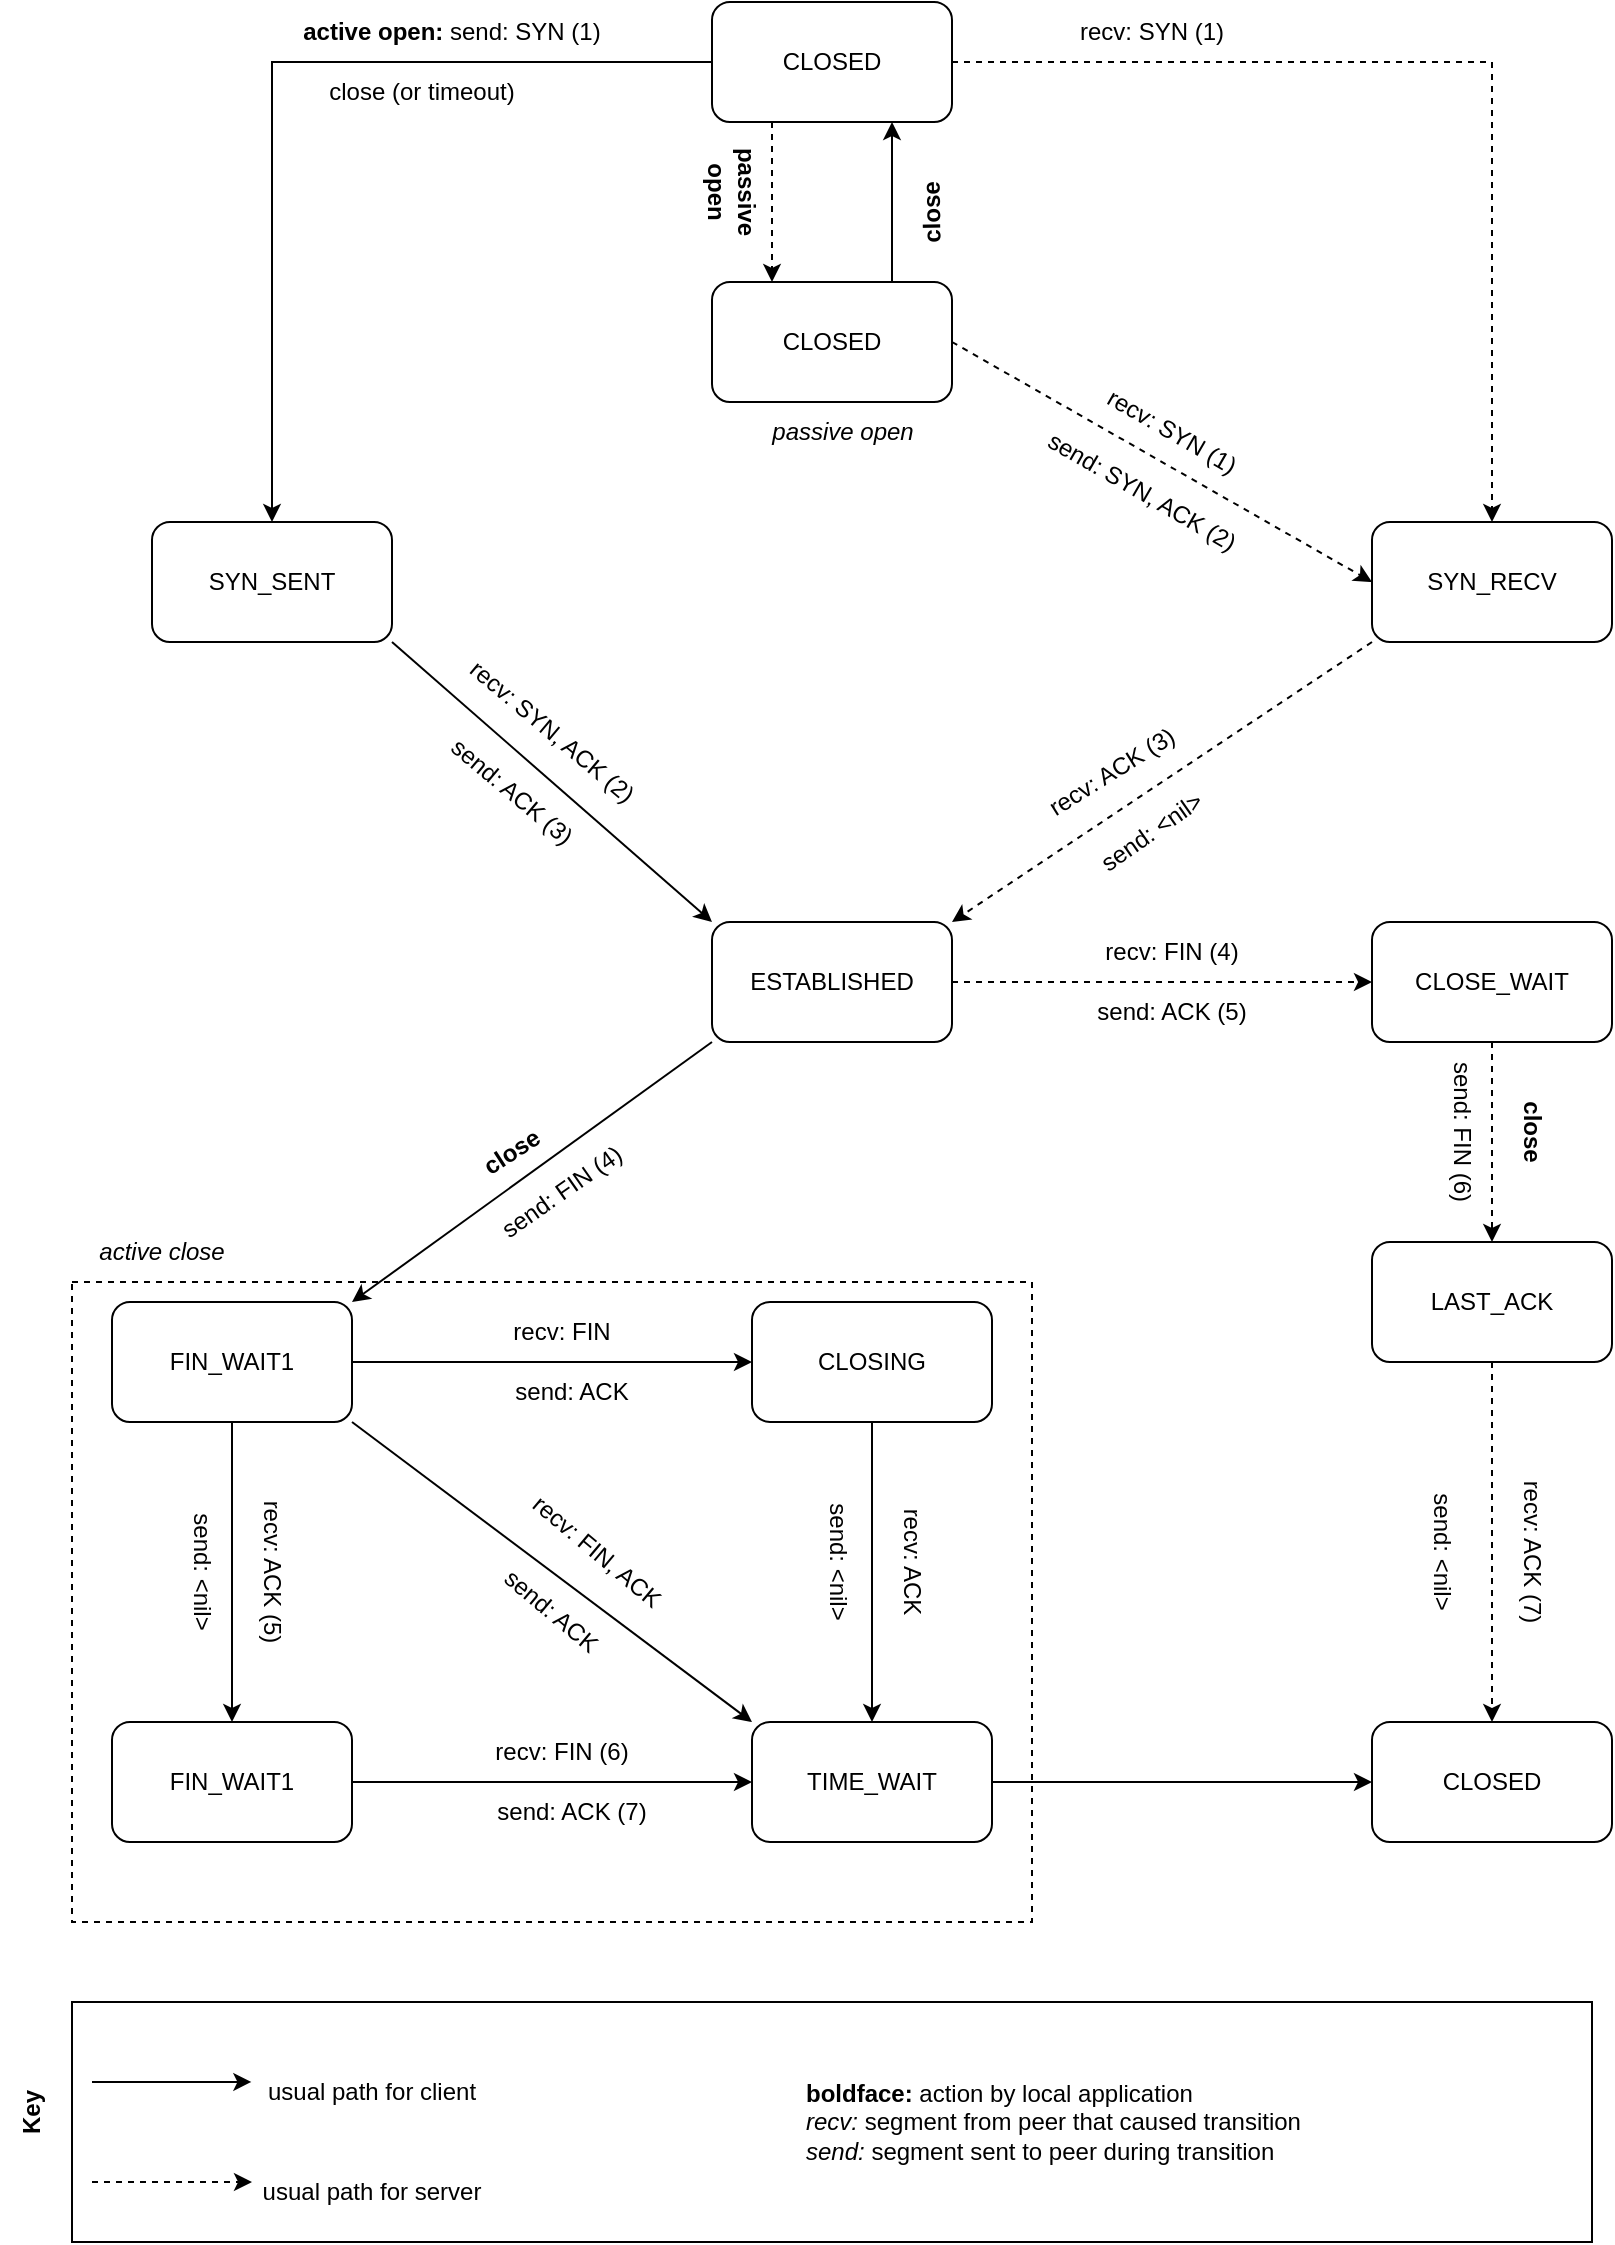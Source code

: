<mxfile version="27.1.1">
  <diagram name="Page-1" id="3ZngSQx3QDIN_D5j1vdW">
    <mxGraphModel dx="1595" dy="898" grid="1" gridSize="10" guides="1" tooltips="1" connect="1" arrows="1" fold="1" page="1" pageScale="1" pageWidth="850" pageHeight="1100" math="0" shadow="0">
      <root>
        <mxCell id="0" />
        <mxCell id="1" parent="0" />
        <mxCell id="7s9qfy1FpKt1Sq4vfBmT-4" style="edgeStyle=orthogonalEdgeStyle;rounded=0;orthogonalLoop=1;jettySize=auto;html=1;exitX=0;exitY=0.5;exitDx=0;exitDy=0;entryX=0.5;entryY=0;entryDx=0;entryDy=0;" edge="1" parent="1" source="7s9qfy1FpKt1Sq4vfBmT-1" target="7s9qfy1FpKt1Sq4vfBmT-2">
          <mxGeometry relative="1" as="geometry" />
        </mxCell>
        <mxCell id="7s9qfy1FpKt1Sq4vfBmT-7" style="edgeStyle=orthogonalEdgeStyle;rounded=0;orthogonalLoop=1;jettySize=auto;html=1;exitX=1;exitY=0.5;exitDx=0;exitDy=0;entryX=0.5;entryY=0;entryDx=0;entryDy=0;dashed=1;" edge="1" parent="1" source="7s9qfy1FpKt1Sq4vfBmT-1" target="7s9qfy1FpKt1Sq4vfBmT-3">
          <mxGeometry relative="1" as="geometry" />
        </mxCell>
        <mxCell id="7s9qfy1FpKt1Sq4vfBmT-10" style="edgeStyle=orthogonalEdgeStyle;rounded=0;orthogonalLoop=1;jettySize=auto;html=1;exitX=0.25;exitY=1;exitDx=0;exitDy=0;entryX=0.25;entryY=0;entryDx=0;entryDy=0;dashed=1;" edge="1" parent="1" source="7s9qfy1FpKt1Sq4vfBmT-1" target="7s9qfy1FpKt1Sq4vfBmT-9">
          <mxGeometry relative="1" as="geometry" />
        </mxCell>
        <mxCell id="7s9qfy1FpKt1Sq4vfBmT-1" value="CLOSED" style="rounded=1;whiteSpace=wrap;html=1;" vertex="1" parent="1">
          <mxGeometry x="360" y="80" width="120" height="60" as="geometry" />
        </mxCell>
        <mxCell id="7s9qfy1FpKt1Sq4vfBmT-2" value="SYN_SENT" style="rounded=1;whiteSpace=wrap;html=1;" vertex="1" parent="1">
          <mxGeometry x="80" y="340" width="120" height="60" as="geometry" />
        </mxCell>
        <mxCell id="7s9qfy1FpKt1Sq4vfBmT-3" value="SYN_RECV" style="rounded=1;whiteSpace=wrap;html=1;" vertex="1" parent="1">
          <mxGeometry x="690" y="340" width="120" height="60" as="geometry" />
        </mxCell>
        <mxCell id="7s9qfy1FpKt1Sq4vfBmT-5" value="&lt;b&gt;active open:&amp;nbsp;&lt;/b&gt;send: SYN (1)" style="text;html=1;align=center;verticalAlign=middle;whiteSpace=wrap;rounded=0;" vertex="1" parent="1">
          <mxGeometry x="150" y="80" width="160" height="30" as="geometry" />
        </mxCell>
        <mxCell id="7s9qfy1FpKt1Sq4vfBmT-6" value="close (or timeout)" style="text;html=1;align=center;verticalAlign=middle;whiteSpace=wrap;rounded=0;" vertex="1" parent="1">
          <mxGeometry x="150" y="110" width="130" height="30" as="geometry" />
        </mxCell>
        <mxCell id="7s9qfy1FpKt1Sq4vfBmT-8" value="recv: SYN (1)" style="text;html=1;align=center;verticalAlign=middle;whiteSpace=wrap;rounded=0;" vertex="1" parent="1">
          <mxGeometry x="530" y="80" width="100" height="30" as="geometry" />
        </mxCell>
        <mxCell id="7s9qfy1FpKt1Sq4vfBmT-11" style="edgeStyle=orthogonalEdgeStyle;rounded=0;orthogonalLoop=1;jettySize=auto;html=1;exitX=0.75;exitY=0;exitDx=0;exitDy=0;entryX=0.75;entryY=1;entryDx=0;entryDy=0;" edge="1" parent="1" source="7s9qfy1FpKt1Sq4vfBmT-9" target="7s9qfy1FpKt1Sq4vfBmT-1">
          <mxGeometry relative="1" as="geometry" />
        </mxCell>
        <mxCell id="7s9qfy1FpKt1Sq4vfBmT-9" value="CLOSED" style="rounded=1;whiteSpace=wrap;html=1;" vertex="1" parent="1">
          <mxGeometry x="360" y="220" width="120" height="60" as="geometry" />
        </mxCell>
        <mxCell id="7s9qfy1FpKt1Sq4vfBmT-12" value="&lt;b&gt;passive open&lt;/b&gt;" style="text;html=1;align=center;verticalAlign=middle;whiteSpace=wrap;rounded=0;rotation=90;" vertex="1" parent="1">
          <mxGeometry x="340" y="160" width="60" height="30" as="geometry" />
        </mxCell>
        <mxCell id="7s9qfy1FpKt1Sq4vfBmT-14" value="&lt;b&gt;close&lt;/b&gt;" style="text;html=1;align=center;verticalAlign=middle;whiteSpace=wrap;rounded=0;rotation=-91;" vertex="1" parent="1">
          <mxGeometry x="440" y="170" width="60" height="30" as="geometry" />
        </mxCell>
        <mxCell id="7s9qfy1FpKt1Sq4vfBmT-15" value="&lt;i&gt;passive open&lt;/i&gt;" style="text;html=1;align=center;verticalAlign=middle;whiteSpace=wrap;rounded=0;" vertex="1" parent="1">
          <mxGeometry x="388" y="280" width="75" height="30" as="geometry" />
        </mxCell>
        <mxCell id="7s9qfy1FpKt1Sq4vfBmT-17" value="" style="endArrow=classic;html=1;rounded=0;entryX=0;entryY=0.5;entryDx=0;entryDy=0;exitX=1;exitY=0.5;exitDx=0;exitDy=0;dashed=1;" edge="1" parent="1" source="7s9qfy1FpKt1Sq4vfBmT-9" target="7s9qfy1FpKt1Sq4vfBmT-3">
          <mxGeometry width="50" height="50" relative="1" as="geometry">
            <mxPoint x="380" y="450" as="sourcePoint" />
            <mxPoint x="430" y="400" as="targetPoint" />
          </mxGeometry>
        </mxCell>
        <mxCell id="7s9qfy1FpKt1Sq4vfBmT-18" value="recv: SYN (1)" style="text;html=1;align=center;verticalAlign=middle;whiteSpace=wrap;rounded=0;rotation=30;" vertex="1" parent="1">
          <mxGeometry x="550" y="280" width="80" height="30" as="geometry" />
        </mxCell>
        <mxCell id="7s9qfy1FpKt1Sq4vfBmT-19" value="send: SYN, ACK (2)" style="text;html=1;align=center;verticalAlign=middle;whiteSpace=wrap;rounded=0;rotation=30;" vertex="1" parent="1">
          <mxGeometry x="520" y="310" width="110" height="30" as="geometry" />
        </mxCell>
        <mxCell id="7s9qfy1FpKt1Sq4vfBmT-28" style="edgeStyle=orthogonalEdgeStyle;rounded=0;orthogonalLoop=1;jettySize=auto;html=1;exitX=1;exitY=0.5;exitDx=0;exitDy=0;entryX=0;entryY=0.5;entryDx=0;entryDy=0;dashed=1;" edge="1" parent="1" source="7s9qfy1FpKt1Sq4vfBmT-20" target="7s9qfy1FpKt1Sq4vfBmT-27">
          <mxGeometry relative="1" as="geometry" />
        </mxCell>
        <mxCell id="7s9qfy1FpKt1Sq4vfBmT-20" value="ESTABLISHED" style="rounded=1;whiteSpace=wrap;html=1;" vertex="1" parent="1">
          <mxGeometry x="360" y="540" width="120" height="60" as="geometry" />
        </mxCell>
        <mxCell id="7s9qfy1FpKt1Sq4vfBmT-21" value="" style="endArrow=classic;html=1;rounded=0;exitX=1;exitY=1;exitDx=0;exitDy=0;entryX=0;entryY=0;entryDx=0;entryDy=0;" edge="1" parent="1" source="7s9qfy1FpKt1Sq4vfBmT-2" target="7s9qfy1FpKt1Sq4vfBmT-20">
          <mxGeometry width="50" height="50" relative="1" as="geometry">
            <mxPoint x="380" y="450" as="sourcePoint" />
            <mxPoint x="430" y="400" as="targetPoint" />
          </mxGeometry>
        </mxCell>
        <mxCell id="7s9qfy1FpKt1Sq4vfBmT-22" value="" style="endArrow=classic;html=1;rounded=0;exitX=0;exitY=1;exitDx=0;exitDy=0;entryX=1;entryY=0;entryDx=0;entryDy=0;dashed=1;" edge="1" parent="1" source="7s9qfy1FpKt1Sq4vfBmT-3" target="7s9qfy1FpKt1Sq4vfBmT-20">
          <mxGeometry width="50" height="50" relative="1" as="geometry">
            <mxPoint x="380" y="450" as="sourcePoint" />
            <mxPoint x="430" y="400" as="targetPoint" />
          </mxGeometry>
        </mxCell>
        <mxCell id="7s9qfy1FpKt1Sq4vfBmT-23" value="recv: SYN, ACK (2)" style="text;html=1;align=center;verticalAlign=middle;whiteSpace=wrap;rounded=0;rotation=40;" vertex="1" parent="1">
          <mxGeometry x="220" y="430" width="120" height="30" as="geometry" />
        </mxCell>
        <mxCell id="7s9qfy1FpKt1Sq4vfBmT-24" value="send: ACK (3)" style="text;html=1;align=center;verticalAlign=middle;whiteSpace=wrap;rounded=0;rotation=40;" vertex="1" parent="1">
          <mxGeometry x="200.004" y="459.998" width="120" height="30" as="geometry" />
        </mxCell>
        <mxCell id="7s9qfy1FpKt1Sq4vfBmT-25" value="recv: ACK (3)" style="text;html=1;align=center;verticalAlign=middle;whiteSpace=wrap;rounded=0;rotation=-32;" vertex="1" parent="1">
          <mxGeometry x="500.004" y="449.998" width="120" height="30" as="geometry" />
        </mxCell>
        <mxCell id="7s9qfy1FpKt1Sq4vfBmT-26" value="send: &amp;lt;nil&amp;gt;" style="text;html=1;align=center;verticalAlign=middle;whiteSpace=wrap;rounded=0;rotation=-35;" vertex="1" parent="1">
          <mxGeometry x="520.004" y="479.998" width="120" height="30" as="geometry" />
        </mxCell>
        <mxCell id="7s9qfy1FpKt1Sq4vfBmT-56" style="edgeStyle=orthogonalEdgeStyle;rounded=0;orthogonalLoop=1;jettySize=auto;html=1;exitX=0.5;exitY=1;exitDx=0;exitDy=0;entryX=0.5;entryY=0;entryDx=0;entryDy=0;dashed=1;" edge="1" parent="1" source="7s9qfy1FpKt1Sq4vfBmT-27" target="7s9qfy1FpKt1Sq4vfBmT-55">
          <mxGeometry relative="1" as="geometry" />
        </mxCell>
        <mxCell id="7s9qfy1FpKt1Sq4vfBmT-27" value="CLOSE_WAIT" style="rounded=1;whiteSpace=wrap;html=1;" vertex="1" parent="1">
          <mxGeometry x="690" y="540" width="120" height="60" as="geometry" />
        </mxCell>
        <mxCell id="7s9qfy1FpKt1Sq4vfBmT-29" value="recv: FIN (4)" style="text;html=1;align=center;verticalAlign=middle;whiteSpace=wrap;rounded=0;" vertex="1" parent="1">
          <mxGeometry x="550" y="540" width="80" height="30" as="geometry" />
        </mxCell>
        <mxCell id="7s9qfy1FpKt1Sq4vfBmT-30" value="send: ACK (5)" style="text;html=1;align=center;verticalAlign=middle;whiteSpace=wrap;rounded=0;" vertex="1" parent="1">
          <mxGeometry x="550" y="570" width="80" height="30" as="geometry" />
        </mxCell>
        <mxCell id="7s9qfy1FpKt1Sq4vfBmT-31" value="" style="rounded=0;whiteSpace=wrap;html=1;dashed=1;" vertex="1" parent="1">
          <mxGeometry x="40" y="720" width="480" height="320" as="geometry" />
        </mxCell>
        <mxCell id="7s9qfy1FpKt1Sq4vfBmT-38" style="edgeStyle=orthogonalEdgeStyle;rounded=0;orthogonalLoop=1;jettySize=auto;html=1;exitX=1;exitY=0.5;exitDx=0;exitDy=0;" edge="1" parent="1" source="7s9qfy1FpKt1Sq4vfBmT-32" target="7s9qfy1FpKt1Sq4vfBmT-37">
          <mxGeometry relative="1" as="geometry" />
        </mxCell>
        <mxCell id="7s9qfy1FpKt1Sq4vfBmT-44" style="edgeStyle=orthogonalEdgeStyle;rounded=0;orthogonalLoop=1;jettySize=auto;html=1;exitX=0.5;exitY=1;exitDx=0;exitDy=0;entryX=0.5;entryY=0;entryDx=0;entryDy=0;" edge="1" parent="1" source="7s9qfy1FpKt1Sq4vfBmT-32" target="7s9qfy1FpKt1Sq4vfBmT-43">
          <mxGeometry relative="1" as="geometry" />
        </mxCell>
        <mxCell id="7s9qfy1FpKt1Sq4vfBmT-32" value="FIN_WAIT1" style="rounded=1;whiteSpace=wrap;html=1;" vertex="1" parent="1">
          <mxGeometry x="60" y="730" width="120" height="60" as="geometry" />
        </mxCell>
        <mxCell id="7s9qfy1FpKt1Sq4vfBmT-33" value="" style="endArrow=classic;html=1;rounded=0;entryX=1;entryY=0;entryDx=0;entryDy=0;exitX=0;exitY=1;exitDx=0;exitDy=0;" edge="1" parent="1" source="7s9qfy1FpKt1Sq4vfBmT-20" target="7s9qfy1FpKt1Sq4vfBmT-32">
          <mxGeometry width="50" height="50" relative="1" as="geometry">
            <mxPoint x="380" y="680" as="sourcePoint" />
            <mxPoint x="430" y="630" as="targetPoint" />
          </mxGeometry>
        </mxCell>
        <mxCell id="7s9qfy1FpKt1Sq4vfBmT-34" value="&lt;b&gt;close&lt;/b&gt;" style="text;html=1;align=center;verticalAlign=middle;whiteSpace=wrap;rounded=0;rotation=-33;" vertex="1" parent="1">
          <mxGeometry x="230" y="640" width="60" height="30" as="geometry" />
        </mxCell>
        <mxCell id="7s9qfy1FpKt1Sq4vfBmT-35" value="send: FIN (4)" style="text;html=1;align=center;verticalAlign=middle;whiteSpace=wrap;rounded=0;rotation=-35;" vertex="1" parent="1">
          <mxGeometry x="240" y="660" width="90" height="30" as="geometry" />
        </mxCell>
        <mxCell id="7s9qfy1FpKt1Sq4vfBmT-36" value="&lt;i&gt;active close&lt;/i&gt;" style="text;html=1;align=center;verticalAlign=middle;whiteSpace=wrap;rounded=0;" vertex="1" parent="1">
          <mxGeometry x="40" y="690" width="90" height="30" as="geometry" />
        </mxCell>
        <mxCell id="7s9qfy1FpKt1Sq4vfBmT-42" style="edgeStyle=orthogonalEdgeStyle;rounded=0;orthogonalLoop=1;jettySize=auto;html=1;exitX=0.5;exitY=1;exitDx=0;exitDy=0;entryX=0.5;entryY=0;entryDx=0;entryDy=0;" edge="1" parent="1" source="7s9qfy1FpKt1Sq4vfBmT-37" target="7s9qfy1FpKt1Sq4vfBmT-41">
          <mxGeometry relative="1" as="geometry" />
        </mxCell>
        <mxCell id="7s9qfy1FpKt1Sq4vfBmT-37" value="CLOSING" style="rounded=1;whiteSpace=wrap;html=1;" vertex="1" parent="1">
          <mxGeometry x="380" y="730" width="120" height="60" as="geometry" />
        </mxCell>
        <mxCell id="7s9qfy1FpKt1Sq4vfBmT-39" value="recv: FIN" style="text;html=1;align=center;verticalAlign=middle;whiteSpace=wrap;rounded=0;" vertex="1" parent="1">
          <mxGeometry x="255" y="730" width="60" height="30" as="geometry" />
        </mxCell>
        <mxCell id="7s9qfy1FpKt1Sq4vfBmT-40" value="send: ACK" style="text;html=1;align=center;verticalAlign=middle;whiteSpace=wrap;rounded=0;" vertex="1" parent="1">
          <mxGeometry x="260" y="760" width="60" height="30" as="geometry" />
        </mxCell>
        <mxCell id="7s9qfy1FpKt1Sq4vfBmT-61" style="edgeStyle=orthogonalEdgeStyle;rounded=0;orthogonalLoop=1;jettySize=auto;html=1;exitX=1;exitY=0.5;exitDx=0;exitDy=0;entryX=0;entryY=0.5;entryDx=0;entryDy=0;" edge="1" parent="1" source="7s9qfy1FpKt1Sq4vfBmT-41" target="7s9qfy1FpKt1Sq4vfBmT-59">
          <mxGeometry relative="1" as="geometry" />
        </mxCell>
        <mxCell id="7s9qfy1FpKt1Sq4vfBmT-41" value="TIME_WAIT" style="rounded=1;whiteSpace=wrap;html=1;" vertex="1" parent="1">
          <mxGeometry x="380" y="940" width="120" height="60" as="geometry" />
        </mxCell>
        <mxCell id="7s9qfy1FpKt1Sq4vfBmT-45" style="edgeStyle=orthogonalEdgeStyle;rounded=0;orthogonalLoop=1;jettySize=auto;html=1;exitX=1;exitY=0.5;exitDx=0;exitDy=0;entryX=0;entryY=0.5;entryDx=0;entryDy=0;" edge="1" parent="1" source="7s9qfy1FpKt1Sq4vfBmT-43" target="7s9qfy1FpKt1Sq4vfBmT-41">
          <mxGeometry relative="1" as="geometry" />
        </mxCell>
        <mxCell id="7s9qfy1FpKt1Sq4vfBmT-43" value="FIN_WAIT1" style="rounded=1;whiteSpace=wrap;html=1;" vertex="1" parent="1">
          <mxGeometry x="60" y="940" width="120" height="60" as="geometry" />
        </mxCell>
        <mxCell id="7s9qfy1FpKt1Sq4vfBmT-46" value="recv: ACK (5)" style="text;html=1;align=center;verticalAlign=middle;whiteSpace=wrap;rounded=0;rotation=90;" vertex="1" parent="1">
          <mxGeometry x="95" y="850" width="90" height="30" as="geometry" />
        </mxCell>
        <mxCell id="7s9qfy1FpKt1Sq4vfBmT-47" value="send: &amp;lt;nil&amp;gt;" style="text;html=1;align=center;verticalAlign=middle;whiteSpace=wrap;rounded=0;rotation=90;" vertex="1" parent="1">
          <mxGeometry x="60" y="850" width="90" height="30" as="geometry" />
        </mxCell>
        <mxCell id="7s9qfy1FpKt1Sq4vfBmT-48" value="recv: FIN (6)" style="text;html=1;align=center;verticalAlign=middle;whiteSpace=wrap;rounded=0;" vertex="1" parent="1">
          <mxGeometry x="240" y="940" width="90" height="30" as="geometry" />
        </mxCell>
        <mxCell id="7s9qfy1FpKt1Sq4vfBmT-49" value="send: ACK (7)" style="text;html=1;align=center;verticalAlign=middle;whiteSpace=wrap;rounded=0;" vertex="1" parent="1">
          <mxGeometry x="245" y="970" width="90" height="30" as="geometry" />
        </mxCell>
        <mxCell id="7s9qfy1FpKt1Sq4vfBmT-50" value="" style="endArrow=classic;html=1;rounded=0;exitX=1;exitY=1;exitDx=0;exitDy=0;entryX=0;entryY=0;entryDx=0;entryDy=0;" edge="1" parent="1" source="7s9qfy1FpKt1Sq4vfBmT-32" target="7s9qfy1FpKt1Sq4vfBmT-41">
          <mxGeometry width="50" height="50" relative="1" as="geometry">
            <mxPoint x="380" y="680" as="sourcePoint" />
            <mxPoint x="430" y="630" as="targetPoint" />
          </mxGeometry>
        </mxCell>
        <mxCell id="7s9qfy1FpKt1Sq4vfBmT-51" value="recv: FIN, ACK" style="text;html=1;align=center;verticalAlign=middle;whiteSpace=wrap;rounded=0;rotation=40;" vertex="1" parent="1">
          <mxGeometry x="255" y="840" width="95" height="30" as="geometry" />
        </mxCell>
        <mxCell id="7s9qfy1FpKt1Sq4vfBmT-52" value="send: ACK" style="text;html=1;align=center;verticalAlign=middle;whiteSpace=wrap;rounded=0;rotation=40;" vertex="1" parent="1">
          <mxGeometry x="232.499" y="870.003" width="95" height="30" as="geometry" />
        </mxCell>
        <mxCell id="7s9qfy1FpKt1Sq4vfBmT-53" value="recv: ACK" style="text;html=1;align=center;verticalAlign=middle;whiteSpace=wrap;rounded=0;rotation=90;" vertex="1" parent="1">
          <mxGeometry x="425" y="845" width="70" height="30" as="geometry" />
        </mxCell>
        <mxCell id="7s9qfy1FpKt1Sq4vfBmT-54" value="send: &amp;lt;nil&amp;gt;" style="text;html=1;align=center;verticalAlign=middle;whiteSpace=wrap;rounded=0;rotation=90;" vertex="1" parent="1">
          <mxGeometry x="388" y="845" width="70" height="30" as="geometry" />
        </mxCell>
        <mxCell id="7s9qfy1FpKt1Sq4vfBmT-60" style="edgeStyle=orthogonalEdgeStyle;rounded=0;orthogonalLoop=1;jettySize=auto;html=1;exitX=0.5;exitY=1;exitDx=0;exitDy=0;entryX=0.5;entryY=0;entryDx=0;entryDy=0;dashed=1;" edge="1" parent="1" source="7s9qfy1FpKt1Sq4vfBmT-55" target="7s9qfy1FpKt1Sq4vfBmT-59">
          <mxGeometry relative="1" as="geometry" />
        </mxCell>
        <mxCell id="7s9qfy1FpKt1Sq4vfBmT-55" value="LAST_ACK" style="rounded=1;whiteSpace=wrap;html=1;" vertex="1" parent="1">
          <mxGeometry x="690" y="700" width="120" height="60" as="geometry" />
        </mxCell>
        <mxCell id="7s9qfy1FpKt1Sq4vfBmT-57" value="&lt;b&gt;close&lt;/b&gt;" style="text;html=1;align=center;verticalAlign=middle;whiteSpace=wrap;rounded=0;rotation=90;" vertex="1" parent="1">
          <mxGeometry x="740" y="630" width="60" height="30" as="geometry" />
        </mxCell>
        <mxCell id="7s9qfy1FpKt1Sq4vfBmT-58" value="send: FIN (6)" style="text;html=1;align=center;verticalAlign=middle;whiteSpace=wrap;rounded=0;rotation=90;" vertex="1" parent="1">
          <mxGeometry x="690" y="630" width="90" height="30" as="geometry" />
        </mxCell>
        <mxCell id="7s9qfy1FpKt1Sq4vfBmT-59" value="CLOSED" style="rounded=1;whiteSpace=wrap;html=1;" vertex="1" parent="1">
          <mxGeometry x="690" y="940" width="120" height="60" as="geometry" />
        </mxCell>
        <mxCell id="7s9qfy1FpKt1Sq4vfBmT-62" value="recv: ACK (7)" style="text;html=1;align=center;verticalAlign=middle;whiteSpace=wrap;rounded=0;rotation=90;" vertex="1" parent="1">
          <mxGeometry x="725" y="840" width="90" height="30" as="geometry" />
        </mxCell>
        <mxCell id="7s9qfy1FpKt1Sq4vfBmT-63" value="send: &amp;lt;nil&amp;gt;" style="text;html=1;align=center;verticalAlign=middle;whiteSpace=wrap;rounded=0;rotation=90;" vertex="1" parent="1">
          <mxGeometry x="680" y="840" width="90" height="30" as="geometry" />
        </mxCell>
        <mxCell id="7s9qfy1FpKt1Sq4vfBmT-64" value="" style="rounded=0;whiteSpace=wrap;html=1;" vertex="1" parent="1">
          <mxGeometry x="40" y="1080" width="760" height="120" as="geometry" />
        </mxCell>
        <mxCell id="7s9qfy1FpKt1Sq4vfBmT-65" value="&lt;b&gt;Key&lt;/b&gt;" style="text;html=1;align=center;verticalAlign=middle;whiteSpace=wrap;rounded=0;rotation=-90;" vertex="1" parent="1">
          <mxGeometry x="-10" y="1120" width="60" height="30" as="geometry" />
        </mxCell>
        <mxCell id="7s9qfy1FpKt1Sq4vfBmT-66" value="" style="endArrow=classic;html=1;rounded=0;entryX=0.118;entryY=0.333;entryDx=0;entryDy=0;entryPerimeter=0;" edge="1" parent="1" target="7s9qfy1FpKt1Sq4vfBmT-64">
          <mxGeometry width="50" height="50" relative="1" as="geometry">
            <mxPoint x="50" y="1120" as="sourcePoint" />
            <mxPoint x="100" y="1070" as="targetPoint" />
          </mxGeometry>
        </mxCell>
        <mxCell id="7s9qfy1FpKt1Sq4vfBmT-67" value="" style="endArrow=classic;html=1;rounded=0;entryX=0.118;entryY=0.333;entryDx=0;entryDy=0;entryPerimeter=0;dashed=1;" edge="1" parent="1">
          <mxGeometry width="50" height="50" relative="1" as="geometry">
            <mxPoint x="50" y="1170" as="sourcePoint" />
            <mxPoint x="130" y="1170" as="targetPoint" />
          </mxGeometry>
        </mxCell>
        <mxCell id="7s9qfy1FpKt1Sq4vfBmT-68" value="usual path for client" style="text;html=1;align=center;verticalAlign=middle;whiteSpace=wrap;rounded=0;" vertex="1" parent="1">
          <mxGeometry x="130" y="1110" width="120" height="30" as="geometry" />
        </mxCell>
        <mxCell id="7s9qfy1FpKt1Sq4vfBmT-69" value="usual path for server" style="text;html=1;align=center;verticalAlign=middle;whiteSpace=wrap;rounded=0;" vertex="1" parent="1">
          <mxGeometry x="130" y="1160" width="120" height="30" as="geometry" />
        </mxCell>
        <mxCell id="7s9qfy1FpKt1Sq4vfBmT-70" value="&lt;div&gt;&lt;b&gt;boldface:&amp;nbsp;&lt;/b&gt;action by local application&lt;/div&gt;&lt;div&gt;&lt;i&gt;recv:&amp;nbsp;&lt;/i&gt;segment from peer that caused transition&lt;/div&gt;&lt;div&gt;&lt;i&gt;send:&amp;nbsp;&lt;/i&gt;segment sent to peer during transition&lt;/div&gt;" style="text;html=1;align=left;verticalAlign=middle;whiteSpace=wrap;rounded=0;" vertex="1" parent="1">
          <mxGeometry x="405" y="1090" width="275" height="100" as="geometry" />
        </mxCell>
      </root>
    </mxGraphModel>
  </diagram>
</mxfile>
